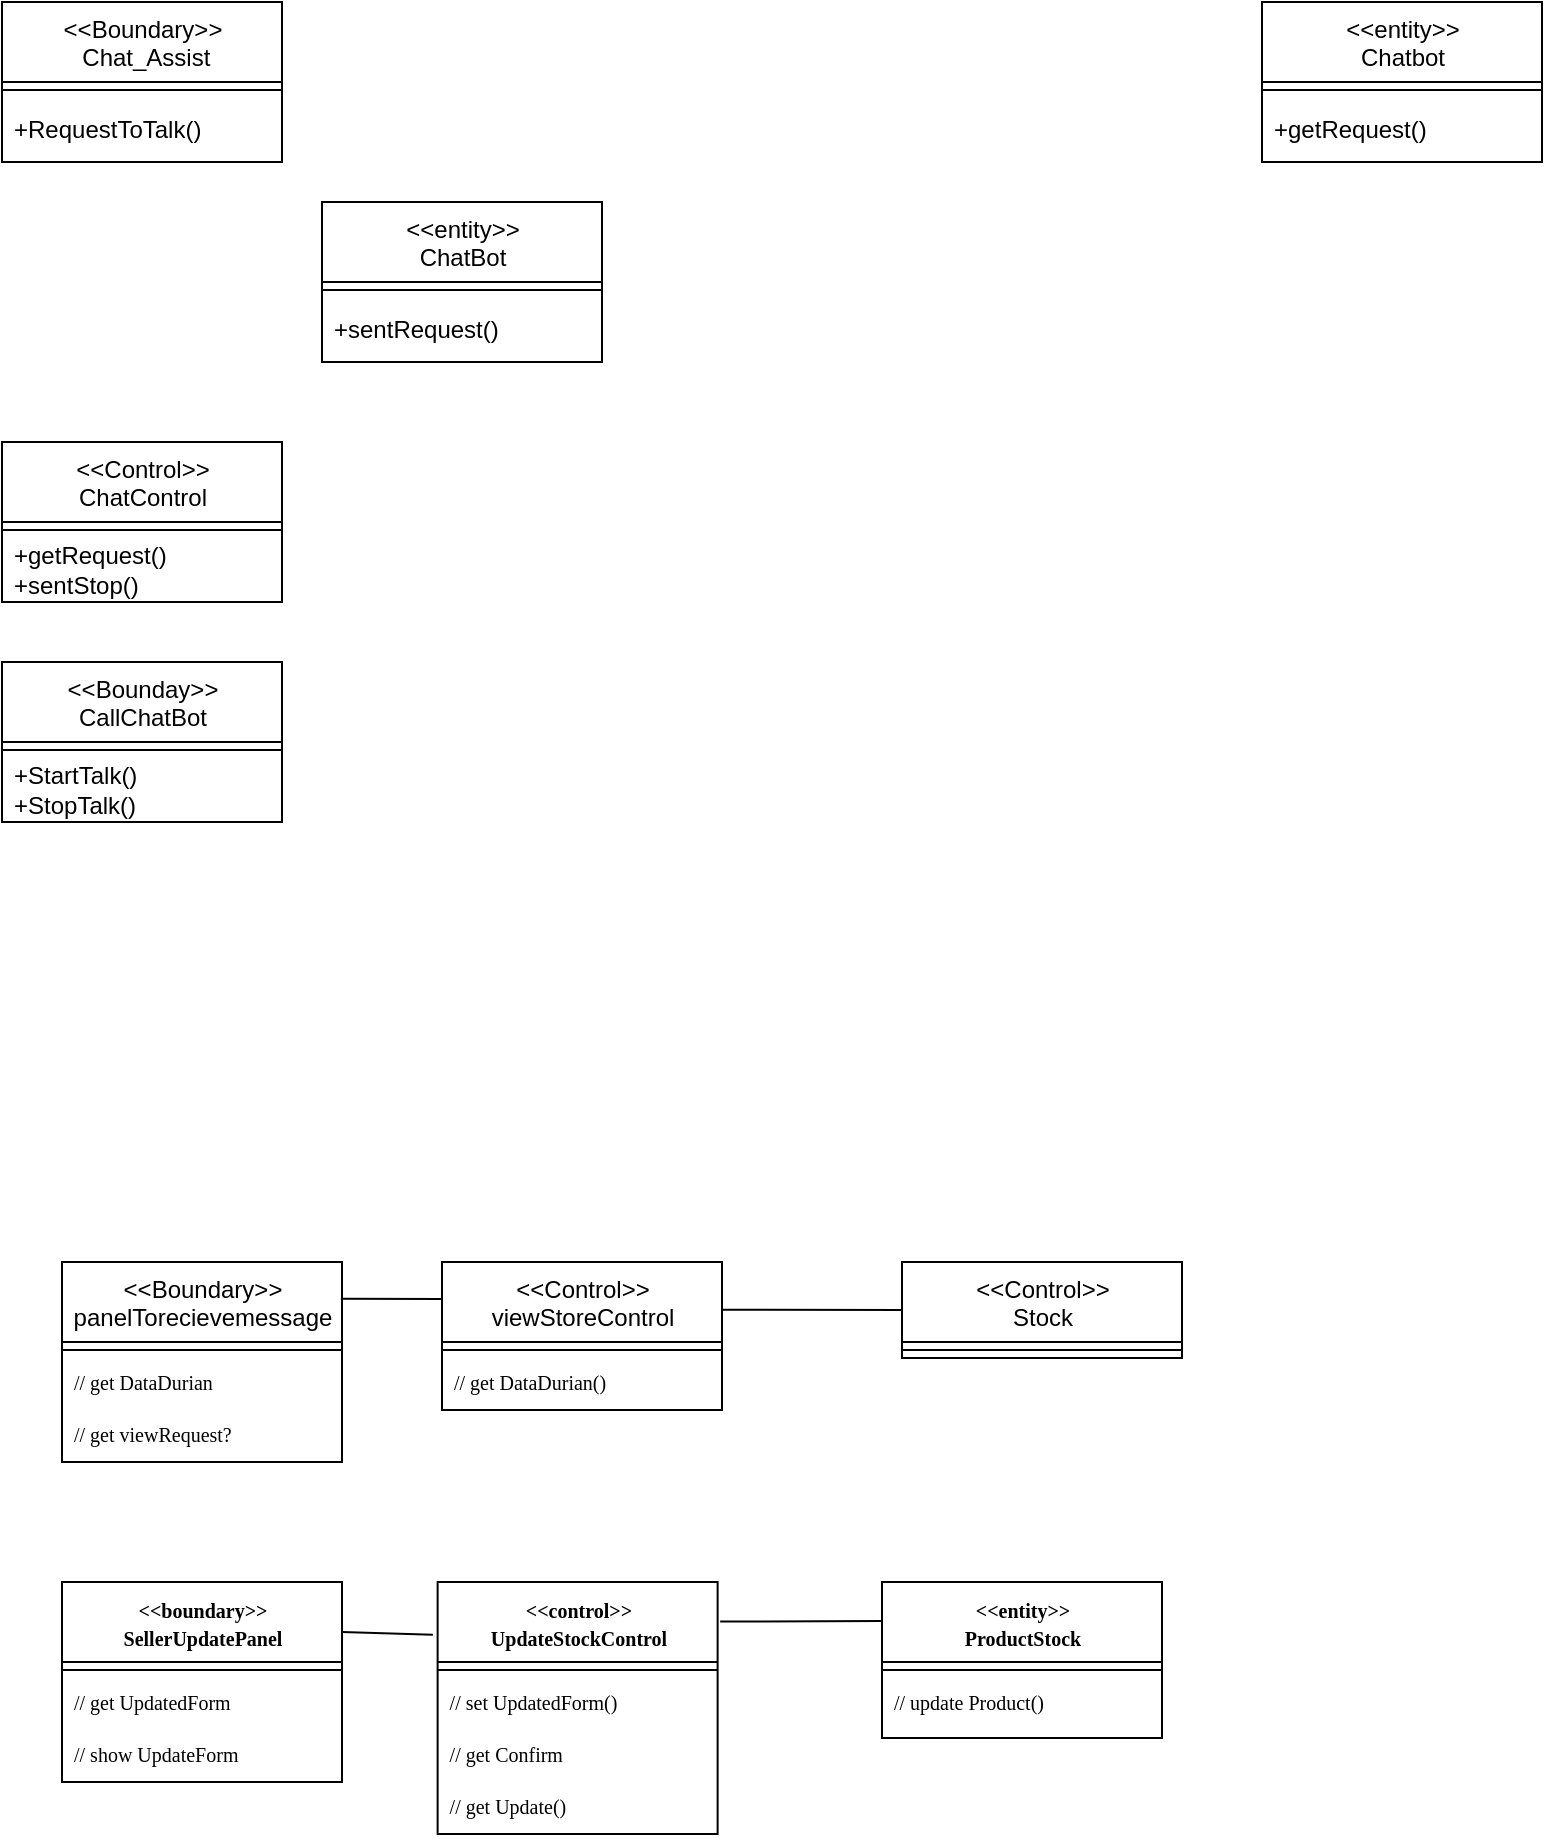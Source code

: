 <mxfile>
    <diagram id="OwlbNU0WQLuoz6baEbYH" name="Page-1">
        <mxGraphModel dx="624" dy="498" grid="1" gridSize="10" guides="1" tooltips="1" connect="1" arrows="1" fold="1" page="1" pageScale="1" pageWidth="850" pageHeight="1100" math="0" shadow="0">
            <root>
                <mxCell id="0"/>
                <mxCell id="1" parent="0"/>
                <mxCell id="17" value="&amp;lt;&amp;lt;entity&amp;gt;&amp;gt;&lt;br&gt;Chatbot" style="swimlane;fontStyle=0;align=center;verticalAlign=top;childLayout=stackLayout;horizontal=1;startSize=40;horizontalStack=0;resizeParent=1;resizeParentMax=0;resizeLast=0;collapsible=0;marginBottom=0;html=1;" parent="1" vertex="1">
                    <mxGeometry x="660" y="50" width="140" height="80" as="geometry"/>
                </mxCell>
                <mxCell id="18" value="" style="line;strokeWidth=1;fillColor=none;align=left;verticalAlign=middle;spacingTop=-1;spacingLeft=3;spacingRight=3;rotatable=0;labelPosition=right;points=[];portConstraint=eastwest;" parent="17" vertex="1">
                    <mxGeometry y="40" width="140" height="8" as="geometry"/>
                </mxCell>
                <mxCell id="19" value="+getRequest()" style="html=1;strokeColor=none;fillColor=none;align=left;verticalAlign=middle;spacingLeft=4;spacingRight=4;rotatable=0;points=[[0,0.5],[1,0.5]];resizeWidth=1;" parent="17" vertex="1">
                    <mxGeometry y="48" width="140" height="32" as="geometry"/>
                </mxCell>
                <mxCell id="20" value="&amp;lt;&amp;lt;Boundary&amp;gt;&amp;gt;&lt;br&gt;&amp;nbsp;Chat_Assist" style="swimlane;fontStyle=0;align=center;verticalAlign=top;childLayout=stackLayout;horizontal=1;startSize=40;horizontalStack=0;resizeParent=1;resizeParentMax=0;resizeLast=0;collapsible=0;marginBottom=0;html=1;" parent="1" vertex="1">
                    <mxGeometry x="30" y="50" width="140" height="80" as="geometry"/>
                </mxCell>
                <mxCell id="21" value="" style="line;strokeWidth=1;fillColor=none;align=left;verticalAlign=middle;spacingTop=-1;spacingLeft=3;spacingRight=3;rotatable=0;labelPosition=right;points=[];portConstraint=eastwest;" parent="20" vertex="1">
                    <mxGeometry y="40" width="140" height="8" as="geometry"/>
                </mxCell>
                <mxCell id="22" value="+RequestToTalk()" style="html=1;strokeColor=none;fillColor=none;align=left;verticalAlign=middle;spacingLeft=4;spacingRight=4;rotatable=0;points=[[0,0.5],[1,0.5]];resizeWidth=1;" parent="20" vertex="1">
                    <mxGeometry y="48" width="140" height="32" as="geometry"/>
                </mxCell>
                <mxCell id="23" value="&amp;lt;&amp;lt;Control&amp;gt;&amp;gt;&lt;br&gt;ChatControl" style="swimlane;fontStyle=0;align=center;verticalAlign=top;childLayout=stackLayout;horizontal=1;startSize=40;horizontalStack=0;resizeParent=1;resizeParentMax=0;resizeLast=0;collapsible=0;marginBottom=0;html=1;" parent="1" vertex="1">
                    <mxGeometry x="30" y="270" width="140" height="80" as="geometry"/>
                </mxCell>
                <mxCell id="24" value="" style="line;strokeWidth=1;fillColor=none;align=left;verticalAlign=middle;spacingTop=-1;spacingLeft=3;spacingRight=3;rotatable=0;labelPosition=right;points=[];portConstraint=eastwest;" parent="23" vertex="1">
                    <mxGeometry y="40" width="140" height="8" as="geometry"/>
                </mxCell>
                <mxCell id="25" value="+getRequest()&lt;br&gt;+sentStop()" style="html=1;strokeColor=none;fillColor=none;align=left;verticalAlign=middle;spacingLeft=4;spacingRight=4;rotatable=0;points=[[0,0.5],[1,0.5]];resizeWidth=1;" parent="23" vertex="1">
                    <mxGeometry y="48" width="140" height="32" as="geometry"/>
                </mxCell>
                <mxCell id="26" value="&amp;lt;&amp;lt;entity&amp;gt;&amp;gt;&lt;br&gt;ChatBot" style="swimlane;fontStyle=0;align=center;verticalAlign=top;childLayout=stackLayout;horizontal=1;startSize=40;horizontalStack=0;resizeParent=1;resizeParentMax=0;resizeLast=0;collapsible=0;marginBottom=0;html=1;" parent="1" vertex="1">
                    <mxGeometry x="190" y="150" width="140" height="80" as="geometry"/>
                </mxCell>
                <mxCell id="27" value="" style="line;strokeWidth=1;fillColor=none;align=left;verticalAlign=middle;spacingTop=-1;spacingLeft=3;spacingRight=3;rotatable=0;labelPosition=right;points=[];portConstraint=eastwest;" parent="26" vertex="1">
                    <mxGeometry y="40" width="140" height="8" as="geometry"/>
                </mxCell>
                <mxCell id="28" value="+sentRequest()" style="html=1;strokeColor=none;fillColor=none;align=left;verticalAlign=middle;spacingLeft=4;spacingRight=4;rotatable=0;points=[[0,0.5],[1,0.5]];resizeWidth=1;" parent="26" vertex="1">
                    <mxGeometry y="48" width="140" height="32" as="geometry"/>
                </mxCell>
                <mxCell id="29" value="&amp;lt;&amp;lt;Bounday&amp;gt;&amp;gt;&lt;br&gt;CallChatBot" style="swimlane;fontStyle=0;align=center;verticalAlign=top;childLayout=stackLayout;horizontal=1;startSize=40;horizontalStack=0;resizeParent=1;resizeParentMax=0;resizeLast=0;collapsible=0;marginBottom=0;html=1;" parent="1" vertex="1">
                    <mxGeometry x="30" y="380" width="140" height="80" as="geometry"/>
                </mxCell>
                <mxCell id="30" value="" style="line;strokeWidth=1;fillColor=none;align=left;verticalAlign=middle;spacingTop=-1;spacingLeft=3;spacingRight=3;rotatable=0;labelPosition=right;points=[];portConstraint=eastwest;" parent="29" vertex="1">
                    <mxGeometry y="40" width="140" height="8" as="geometry"/>
                </mxCell>
                <mxCell id="31" value="+StartTalk()&lt;br&gt;+StopTalk()" style="html=1;strokeColor=none;fillColor=none;align=left;verticalAlign=middle;spacingLeft=4;spacingRight=4;rotatable=0;points=[[0,0.5],[1,0.5]];resizeWidth=1;" parent="29" vertex="1">
                    <mxGeometry y="48" width="140" height="32" as="geometry"/>
                </mxCell>
                <mxCell id="32" value="&lt;span style=&quot;font-family: Helvetica; font-size: 12px; font-style: normal; font-variant-ligatures: normal; font-variant-caps: normal; font-weight: 400; letter-spacing: normal; orphans: 2; text-align: center; text-indent: 0px; text-transform: none; widows: 2; word-spacing: 0px; -webkit-text-stroke-width: 0px; text-decoration-thickness: initial; text-decoration-style: initial; text-decoration-color: initial; float: none; display: inline !important;&quot;&gt;&amp;lt;&amp;lt;Boundary&amp;gt;&amp;gt;&lt;/span&gt;&lt;br style=&quot;border-color: rgb(0, 0, 0); font-family: Helvetica; font-size: 12px; font-style: normal; font-variant-ligatures: normal; font-variant-caps: normal; font-weight: 400; letter-spacing: normal; orphans: 2; text-align: center; text-indent: 0px; text-transform: none; widows: 2; word-spacing: 0px; -webkit-text-stroke-width: 0px; text-decoration-thickness: initial; text-decoration-style: initial; text-decoration-color: initial;&quot;&gt;&lt;span style=&quot;font-family: Helvetica; font-size: 12px; font-style: normal; font-variant-ligatures: normal; font-variant-caps: normal; font-weight: 400; letter-spacing: normal; orphans: 2; text-align: center; text-indent: 0px; text-transform: none; widows: 2; word-spacing: 0px; -webkit-text-stroke-width: 0px; text-decoration-thickness: initial; text-decoration-style: initial; text-decoration-color: initial; float: none; display: inline !important;&quot;&gt;panelTorecievemessage&lt;/span&gt;" style="swimlane;fontStyle=0;align=center;verticalAlign=top;childLayout=stackLayout;horizontal=1;startSize=40;horizontalStack=0;resizeParent=1;resizeParentMax=0;resizeLast=0;collapsible=0;marginBottom=0;html=1;" vertex="1" parent="1">
                    <mxGeometry x="60" y="680" width="140" height="100" as="geometry"/>
                </mxCell>
                <mxCell id="33" value="" style="line;strokeWidth=1;fillColor=none;align=left;verticalAlign=middle;spacingTop=-1;spacingLeft=3;spacingRight=3;rotatable=0;labelPosition=right;points=[];portConstraint=eastwest;" vertex="1" parent="32">
                    <mxGeometry y="40" width="140" height="8" as="geometry"/>
                </mxCell>
                <mxCell id="34" value="// get DataDurian" style="text;strokeColor=none;fillColor=none;align=left;verticalAlign=top;spacingLeft=4;spacingRight=4;overflow=hidden;rotatable=0;points=[[0,0.5],[1,0.5]];portConstraint=eastwest;strokeWidth=0;fontFamily=Tahoma;fontSize=10;" vertex="1" parent="32">
                    <mxGeometry y="48" width="140" height="26" as="geometry"/>
                </mxCell>
                <mxCell id="35" value="// get viewRequest?" style="text;strokeColor=none;fillColor=none;align=left;verticalAlign=top;spacingLeft=4;spacingRight=4;overflow=hidden;rotatable=0;points=[[0,0.5],[1,0.5]];portConstraint=eastwest;strokeWidth=0;fontFamily=Tahoma;fontSize=10;" vertex="1" parent="32">
                    <mxGeometry y="74" width="140" height="26" as="geometry"/>
                </mxCell>
                <mxCell id="36" style="edgeStyle=none;html=1;entryX=0;entryY=0.5;entryDx=0;entryDy=0;endArrow=none;endFill=0;exitX=1.001;exitY=0.322;exitDx=0;exitDy=0;exitPerimeter=0;" edge="1" parent="1" source="37" target="40">
                    <mxGeometry relative="1" as="geometry">
                        <mxPoint x="450" y="717" as="targetPoint"/>
                    </mxGeometry>
                </mxCell>
                <mxCell id="37" value="&lt;span style=&quot;&quot;&gt;&amp;lt;&amp;lt;Control&amp;gt;&amp;gt;&lt;/span&gt;&lt;br style=&quot;&quot;&gt;&lt;span style=&quot;&quot;&gt;viewStoreControl&lt;/span&gt;" style="swimlane;fontStyle=0;align=center;verticalAlign=top;childLayout=stackLayout;horizontal=1;startSize=40;horizontalStack=0;resizeParent=1;resizeParentMax=0;resizeLast=0;collapsible=0;marginBottom=0;html=1;" vertex="1" parent="1">
                    <mxGeometry x="250.0" y="680" width="140" height="74" as="geometry"/>
                </mxCell>
                <mxCell id="38" value="" style="line;strokeWidth=1;fillColor=none;align=left;verticalAlign=middle;spacingTop=-1;spacingLeft=3;spacingRight=3;rotatable=0;labelPosition=right;points=[];portConstraint=eastwest;" vertex="1" parent="37">
                    <mxGeometry y="40" width="140" height="8" as="geometry"/>
                </mxCell>
                <mxCell id="39" value="// get DataDurian()" style="text;strokeColor=none;fillColor=none;align=left;verticalAlign=top;spacingLeft=4;spacingRight=4;overflow=hidden;rotatable=0;points=[[0,0.5],[1,0.5]];portConstraint=eastwest;strokeWidth=0;fontFamily=Tahoma;fontSize=10;" vertex="1" parent="37">
                    <mxGeometry y="48" width="140" height="26" as="geometry"/>
                </mxCell>
                <mxCell id="40" value="&lt;span style=&quot;&quot;&gt;&amp;lt;&amp;lt;Control&amp;gt;&amp;gt;&lt;/span&gt;&lt;br style=&quot;&quot;&gt;Stock" style="swimlane;fontStyle=0;align=center;verticalAlign=top;childLayout=stackLayout;horizontal=1;startSize=40;horizontalStack=0;resizeParent=1;resizeParentMax=0;resizeLast=0;collapsible=0;marginBottom=0;html=1;" vertex="1" parent="1">
                    <mxGeometry x="480" y="680" width="140" height="48" as="geometry"/>
                </mxCell>
                <mxCell id="41" value="" style="line;strokeWidth=1;fillColor=none;align=left;verticalAlign=middle;spacingTop=-1;spacingLeft=3;spacingRight=3;rotatable=0;labelPosition=right;points=[];portConstraint=eastwest;" vertex="1" parent="40">
                    <mxGeometry y="40" width="140" height="8" as="geometry"/>
                </mxCell>
                <mxCell id="42" style="edgeStyle=none;html=1;entryX=0;entryY=0.25;entryDx=0;entryDy=0;endArrow=none;endFill=0;exitX=0.996;exitY=0.184;exitDx=0;exitDy=0;exitPerimeter=0;" edge="1" parent="1" source="32" target="37">
                    <mxGeometry relative="1" as="geometry"/>
                </mxCell>
                <mxCell id="83" style="edgeStyle=none;html=1;entryX=-0.017;entryY=0.209;entryDx=0;entryDy=0;entryPerimeter=0;endArrow=none;endFill=0;exitX=1;exitY=0.25;exitDx=0;exitDy=0;" edge="1" parent="1" source="84" target="88">
                    <mxGeometry relative="1" as="geometry"/>
                </mxCell>
                <mxCell id="84" value="&lt;span style=&quot;font-family: Tahoma; font-size: 10px; font-weight: 700;&quot;&gt;&amp;lt;&amp;lt;boundary&amp;gt;&amp;gt;&lt;/span&gt;&lt;br style=&quot;padding: 0px; margin: 0px; font-family: Tahoma; font-size: 10px; font-weight: 700;&quot;&gt;&lt;span style=&quot;font-family: Tahoma; font-size: 10px; font-weight: 700;&quot;&gt;SellerUpdatePanel&lt;/span&gt;" style="swimlane;fontStyle=0;align=center;verticalAlign=top;childLayout=stackLayout;horizontal=1;startSize=40;horizontalStack=0;resizeParent=1;resizeParentMax=0;resizeLast=0;collapsible=0;marginBottom=0;html=1;" vertex="1" parent="1">
                    <mxGeometry x="60.0" y="840" width="140" height="100" as="geometry"/>
                </mxCell>
                <mxCell id="85" value="" style="line;strokeWidth=1;fillColor=none;align=left;verticalAlign=middle;spacingTop=-1;spacingLeft=3;spacingRight=3;rotatable=0;labelPosition=right;points=[];portConstraint=eastwest;" vertex="1" parent="84">
                    <mxGeometry y="40" width="140" height="8" as="geometry"/>
                </mxCell>
                <mxCell id="86" value="// get UpdatedForm" style="text;strokeColor=none;fillColor=none;align=left;verticalAlign=top;spacingLeft=4;spacingRight=4;overflow=hidden;rotatable=0;points=[[0,0.5],[1,0.5]];portConstraint=eastwest;strokeWidth=0;fontFamily=Tahoma;fontSize=10;" vertex="1" parent="84">
                    <mxGeometry y="48" width="140" height="26" as="geometry"/>
                </mxCell>
                <mxCell id="87" value="// show UpdateForm" style="text;strokeColor=none;fillColor=none;align=left;verticalAlign=top;spacingLeft=4;spacingRight=4;overflow=hidden;rotatable=0;points=[[0,0.5],[1,0.5]];portConstraint=eastwest;strokeWidth=0;fontFamily=Tahoma;fontSize=10;" vertex="1" parent="84">
                    <mxGeometry y="74" width="140" height="26" as="geometry"/>
                </mxCell>
                <mxCell id="88" value="&lt;span style=&quot;font-family: Tahoma; font-size: 10px; font-weight: 700;&quot;&gt;&amp;lt;&amp;lt;control&amp;gt;&amp;gt;&lt;/span&gt;&lt;br style=&quot;padding: 0px; margin: 0px; font-family: Tahoma; font-size: 10px; font-weight: 700;&quot;&gt;&lt;span style=&quot;font-family: Tahoma; font-size: 10px; font-weight: 700;&quot;&gt;UpdateStockControl&lt;/span&gt;" style="swimlane;fontStyle=0;align=center;verticalAlign=top;childLayout=stackLayout;horizontal=1;startSize=40;horizontalStack=0;resizeParent=1;resizeParentMax=0;resizeLast=0;collapsible=0;marginBottom=0;html=1;" vertex="1" parent="1">
                    <mxGeometry x="247.81" y="840" width="140" height="126" as="geometry"/>
                </mxCell>
                <mxCell id="89" value="" style="line;strokeWidth=1;fillColor=none;align=left;verticalAlign=middle;spacingTop=-1;spacingLeft=3;spacingRight=3;rotatable=0;labelPosition=right;points=[];portConstraint=eastwest;" vertex="1" parent="88">
                    <mxGeometry y="40" width="140" height="8" as="geometry"/>
                </mxCell>
                <mxCell id="90" value="// set UpdatedForm()" style="text;strokeColor=none;fillColor=none;align=left;verticalAlign=top;spacingLeft=4;spacingRight=4;overflow=hidden;rotatable=0;points=[[0,0.5],[1,0.5]];portConstraint=eastwest;strokeWidth=0;fontFamily=Tahoma;fontSize=10;" vertex="1" parent="88">
                    <mxGeometry y="48" width="140" height="26" as="geometry"/>
                </mxCell>
                <mxCell id="91" value="// get Confirm" style="text;strokeColor=none;fillColor=none;align=left;verticalAlign=top;spacingLeft=4;spacingRight=4;overflow=hidden;rotatable=0;points=[[0,0.5],[1,0.5]];portConstraint=eastwest;strokeWidth=0;fontFamily=Tahoma;fontSize=10;" vertex="1" parent="88">
                    <mxGeometry y="74" width="140" height="26" as="geometry"/>
                </mxCell>
                <mxCell id="92" value="// get Update()" style="text;strokeColor=none;fillColor=none;align=left;verticalAlign=top;spacingLeft=4;spacingRight=4;overflow=hidden;rotatable=0;points=[[0,0.5],[1,0.5]];portConstraint=eastwest;strokeWidth=0;fontFamily=Tahoma;fontSize=10;" vertex="1" parent="88">
                    <mxGeometry y="100" width="140" height="26" as="geometry"/>
                </mxCell>
                <mxCell id="93" value="&lt;span style=&quot;font-family: Tahoma; font-size: 10px; font-weight: 700;&quot;&gt;&amp;lt;&amp;lt;entity&amp;gt;&amp;gt;&lt;/span&gt;&lt;br style=&quot;padding: 0px; margin: 0px; font-family: Tahoma; font-size: 10px; font-weight: 700;&quot;&gt;&lt;span style=&quot;font-family: Tahoma; font-size: 10px; font-weight: 700;&quot;&gt;ProductStock&lt;/span&gt;" style="swimlane;fontStyle=0;align=center;verticalAlign=top;childLayout=stackLayout;horizontal=1;startSize=40;horizontalStack=0;resizeParent=1;resizeParentMax=0;resizeLast=0;collapsible=0;marginBottom=0;html=1;" vertex="1" parent="1">
                    <mxGeometry x="470" y="840" width="140" height="78" as="geometry"/>
                </mxCell>
                <mxCell id="94" value="" style="line;strokeWidth=1;fillColor=none;align=left;verticalAlign=middle;spacingTop=-1;spacingLeft=3;spacingRight=3;rotatable=0;labelPosition=right;points=[];portConstraint=eastwest;" vertex="1" parent="93">
                    <mxGeometry y="40" width="140" height="8" as="geometry"/>
                </mxCell>
                <mxCell id="95" value="// update Product()" style="text;strokeColor=none;fillColor=none;align=left;verticalAlign=top;spacingLeft=4;spacingRight=4;overflow=hidden;rotatable=0;points=[[0,0.5],[1,0.5]];portConstraint=eastwest;strokeWidth=0;fontFamily=Tahoma;fontSize=10;" vertex="1" parent="93">
                    <mxGeometry y="48" width="140" height="30" as="geometry"/>
                </mxCell>
                <mxCell id="96" style="edgeStyle=none;html=1;entryX=0;entryY=0.25;entryDx=0;entryDy=0;endArrow=none;endFill=0;exitX=1.009;exitY=0.157;exitDx=0;exitDy=0;exitPerimeter=0;" edge="1" parent="1" source="88" target="93">
                    <mxGeometry relative="1" as="geometry">
                        <mxPoint x="390" y="860" as="sourcePoint"/>
                    </mxGeometry>
                </mxCell>
            </root>
        </mxGraphModel>
    </diagram>
</mxfile>